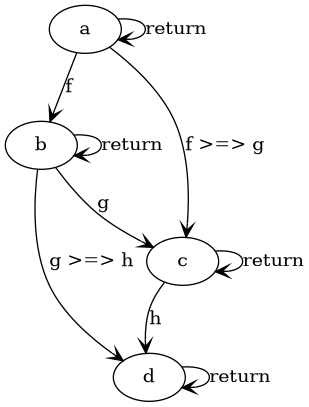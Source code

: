 @startuml Kleisli Category
digraph G {
  edge [arrowhead=open]

  a -> b -> c -> d [style="invis"]

  a -> a [label=return]
  b -> b [label=return]
  c -> c [label=return]
  d -> d [label=return]
  
  a -> b [label=f]
  b -> c [label=g]
  c -> d [label=h]

  a -> c [label="f >=> g"]
  b -> d [label="g >=> h"]
}
@enduml

@startuml Monad
digraph G {
  edge [arrowhead=open]

  node [color="black", fontcolor="black"]
  a -> b -> c -> d [style="invis"]

  node [color="blue", fontcolor="blue"]
  ma [label="m a"]
  mb [label="m b"]
  mc [label="m c"]
  md [label="m d"]

  edge [style="solid", color="blue", fontcolor="blue"]
  a -> ma [label=return]
  b -> mb [label=return]
  c -> mc [label=return]
  d -> md [label=return]
  
  edge [style="solid", color="black", fontcolor="black"]
  a -> mb [label=f]
  b -> mc [label=g]
  c -> md [label=h]

  edge [style="solid", color="blue", fontcolor="blue"]
  a -> mc [label="f >>= g"]
  b -> md [label="g >>= h"]

  edge [style="solid", color="blue", fontcolor="blue"]
  ma -> mb [label=">>= f"]
  mb -> mc [label=">>= g"]
  mc -> md [label=">>= h"]
  mb -> mb [label=">>= return"]
  ' mb -> b  [label=">>="]
}
@enduml

@startuml Functorial Monad
digraph G {
  edge [arrowhead=open]

  node [color="gray", fontcolor="gray"]
  a -> b -> c -> d [style="invis"]

  node [color="black", fontcolor="black"]
  ma [label="m a"]
  mb [label="m b"]
  mc [label="m c"]
  md [label="m d"]

  edge [style="solid", color="black", fontcolor="black"]
  a -> ma [label=return]
  b -> mb [label=return]
  c -> mc [label=return]
  d -> md [label=return]
  
  edge [style="solid", color="gray", fontcolor="gray"]
  a -> mb [label=f]
  b -> mc [label=g]
  c -> md [label=h]

  edge [style="solid", color="black", fontcolor="black"]
  a -> mc [label="f >>= g"]
  b -> md [label="g >>= h"]

  edge [style="solid", color="black", fontcolor="black"]
  ma -> mb [label=">>= f"]
  mb -> mc [label=">>= g"]
  mc -> md [label=">>= h"]
  mb -> mb [label=">>= return"]

  node [color="blue", fontcolor="blue"]
  mmb [label="m (m b)"]
  mmc [label="m (m c)"]
  mmd [label="m (m d)"]

  edge [style="solid", color="blue", fontcolor="blue"]
  ma -> mmb [label="fmap f"]
  mmb -> mb [label=join]
  mb -> mmc [label="fmap g"]
  mmc -> mc [label=join]
  mc -> mmd [label="fmap h"]
  mmd -> md [label=join]
  mb -> mmb [label="fmap return"]
}
@enduml
